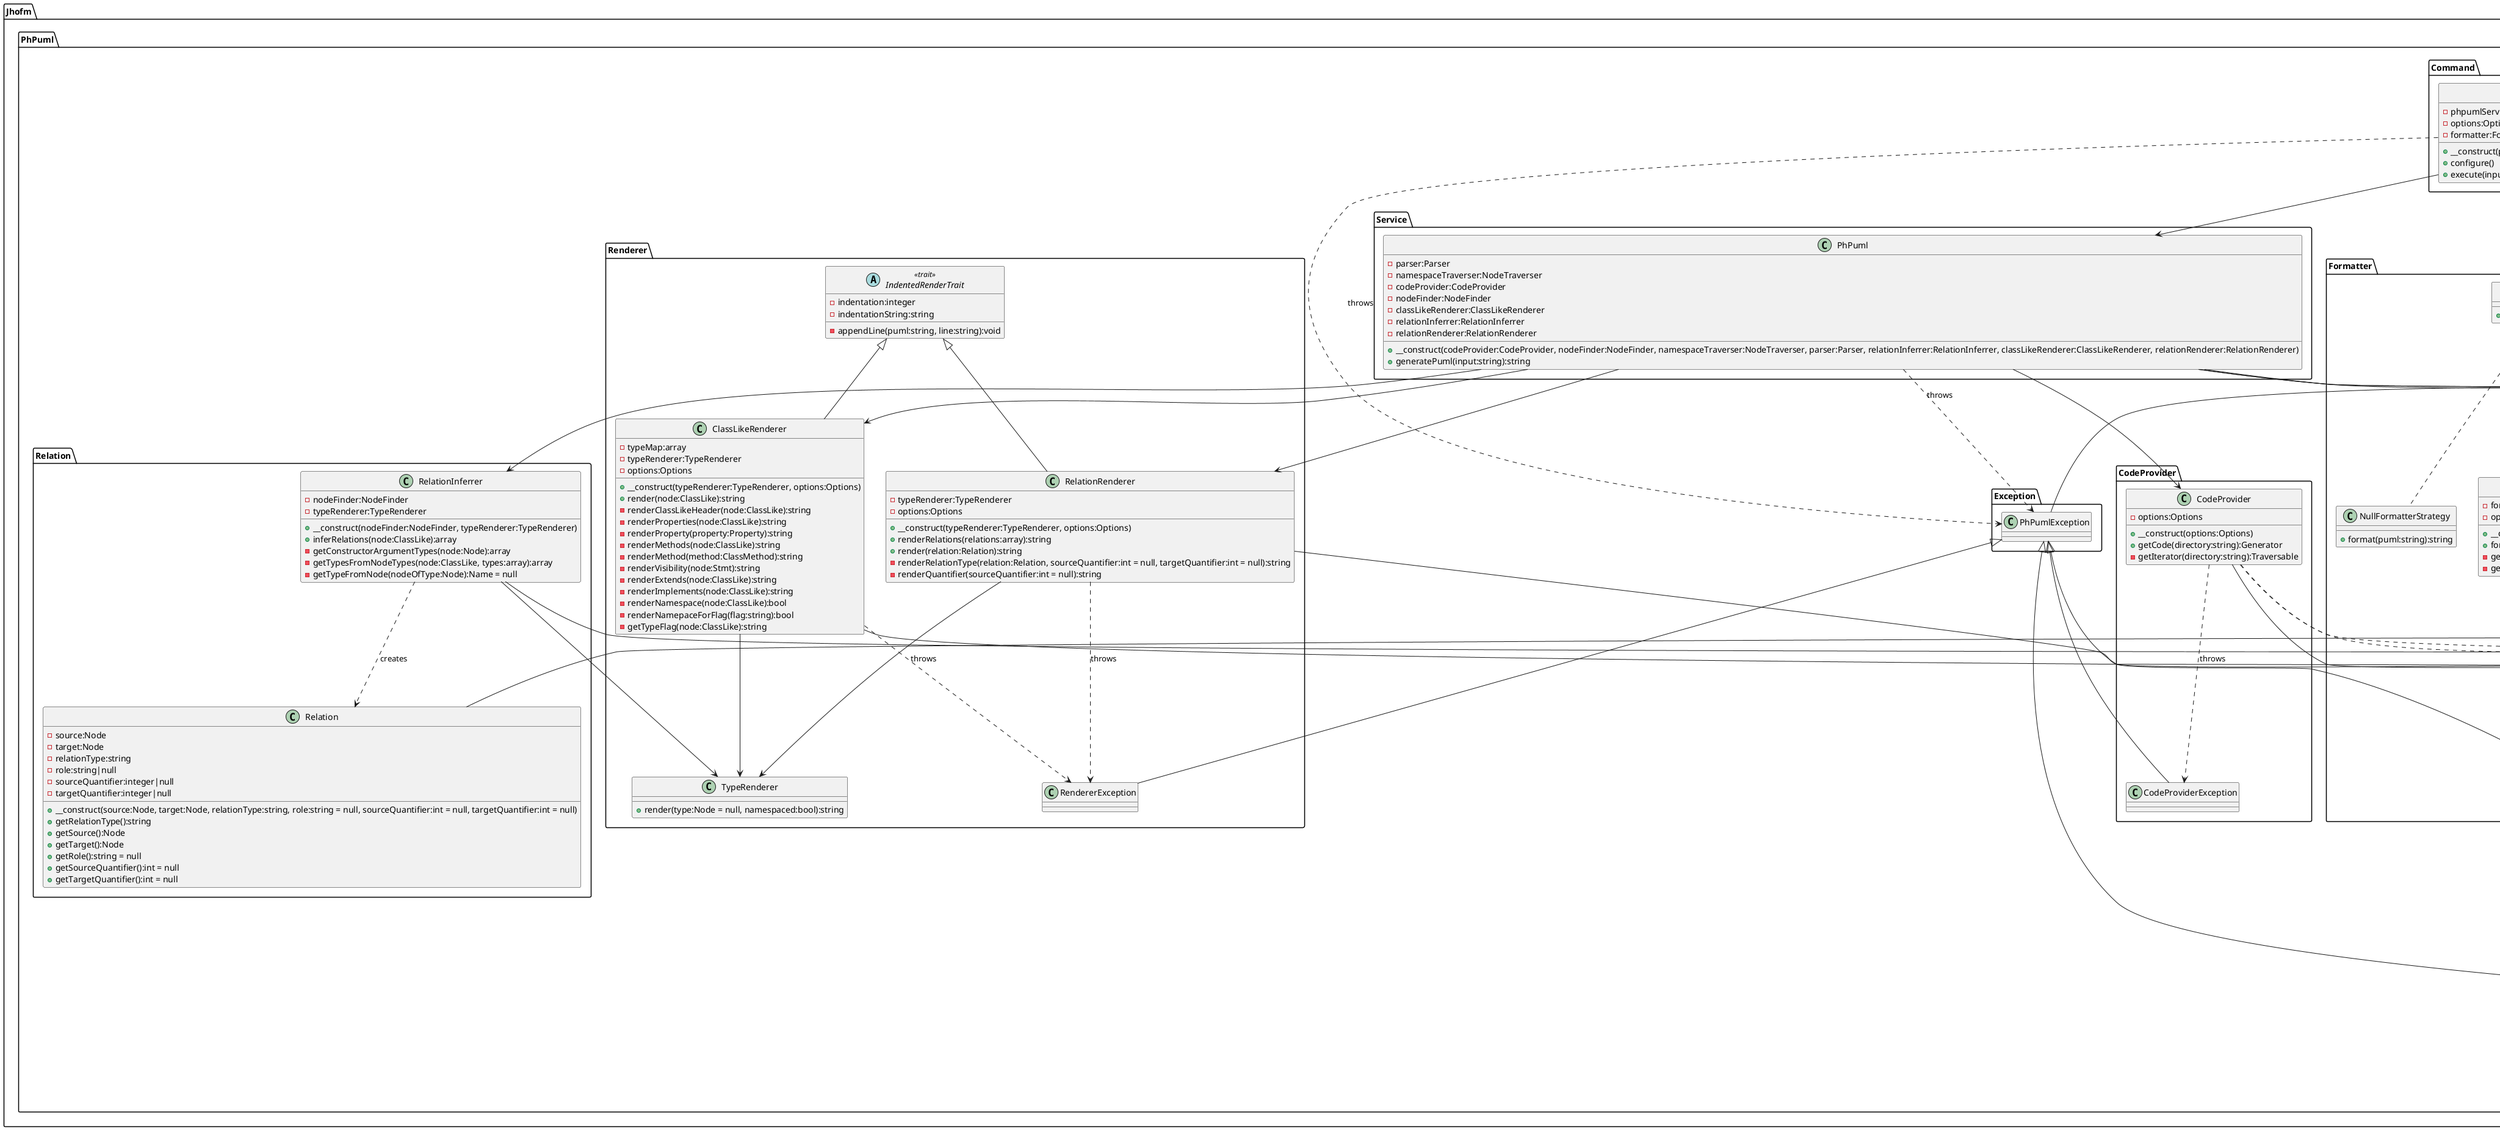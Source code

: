 @startuml
        
set namespaceSeparator \\ 

class Jhofm\\PhPuml\\CodeProvider\\CodeProvider {
  -options:Options
  
  +__construct(options:Options)
  +getCode(directory:string):Generator
  -getIterator(directory:string):Traversable
}

Jhofm\\PhPuml\\CodeProvider\\CodeProvider --> \\Jhofm\\PhPuml\\Options\\Options
Jhofm\\PhPuml\\CodeProvider\\CodeProvider ..> \\Jhofm\\PhPuml\\CodeProvider\\CodeProviderException : throws
Jhofm\\PhPuml\\CodeProvider\\CodeProvider ..> \\League\\Flysystem\\Filesystem : creates
Jhofm\\PhPuml\\CodeProvider\\CodeProvider ..> \\League\\Flysystem\\Local\\LocalFilesystemAdapter : creates

class Jhofm\\PhPuml\\CodeProvider\\CodeProviderException extends \\Jhofm\\PhPuml\\Exception\\PhPumlException {
}

class Jhofm\\PhPuml\\Command\\ClassDiagramCommand extends \\Symfony\\Component\\Console\\Command\\Command {
  -phpumlService:PhPuml
  -options:Options
  -formatter:Formatter
  
  +__construct(phpumlService:PhPuml, options:Options, formatter:Formatter, name:string = null)
  +configure()
  +execute(input:InputInterface, output:OutputInterface)
}

Jhofm\\PhPuml\\Command\\ClassDiagramCommand --> \\Jhofm\\PhPuml\\Service\\PhPuml
Jhofm\\PhPuml\\Command\\ClassDiagramCommand --> \\Jhofm\\PhPuml\\Options\\Options
Jhofm\\PhPuml\\Command\\ClassDiagramCommand --> \\Jhofm\\PhPuml\\Formatter\\Formatter
Jhofm\\PhPuml\\Command\\ClassDiagramCommand ..> \\Jhofm\\PhPuml\\Exception\\PhPumlException : throws

class Jhofm\\PhPuml\\Exception\\PhPumlException extends \\Exception {
}

class Jhofm\\PhPuml\\Formatter\\Formatter implements \\Jhofm\\PhPuml\\Formatter\\FormatterInterface {
  -formatters:array<FormatterInterface>
  -options:Options
  
  +__construct(options:Options, formatters:mixed)
  +format(puml:string = null):string
  -getFormatterByFormat(format:string):FormatterInterface
  -getFormatterByClassname(class:string):FormatterInterface
}

Jhofm\\PhPuml\\Formatter\\Formatter --> \\Jhofm\\PhPuml\\Options\\Options
Jhofm\\PhPuml\\Formatter\\Formatter ..> \\Jhofm\\PhPuml\\Formatter\\FormatterException : throws

class Jhofm\\PhPuml\\Formatter\\FormatterException extends \\Jhofm\\PhPuml\\Exception\\PhPumlException {
}

interface Jhofm\\PhPuml\\Formatter\\FormatterInterface {
  +format(puml:string):string
}

class Jhofm\\PhPuml\\Formatter\\NullFormatterStrategy implements \\Jhofm\\PhPuml\\Formatter\\FormatterInterface {
  +format(puml:string):string
}

class Jhofm\\PhPuml\\Formatter\\PlantUmlFormatterStrategy implements \\Jhofm\\PhPuml\\Formatter\\FormatterInterface {
  -options:Options
  -rootDir:string
  
  +__construct(options:Options)
  +format(puml:string):string
  -getPlantUmlParameterForFormat(format:string):string
  -getPlantUmlJarPath():string
}

Jhofm\\PhPuml\\Formatter\\PlantUmlFormatterStrategy --> \\Jhofm\\PhPuml\\Options\\Options
Jhofm\\PhPuml\\Formatter\\PlantUmlFormatterStrategy ..> \\Jhofm\\PhPuml\\Formatter\\FormatterException : throws
Jhofm\\PhPuml\\Formatter\\PlantUmlFormatterStrategy ..> \\Symfony\\Component\\Process\\Process : creates

class Jhofm\\PhPuml\\NodeVisitor\\NameResolver extends \\PhpParser\\NodeVisitor\\NameResolver {
  +__construct()
  +enterNode(node:Node)
  -addAlias(use:UseUse, type:mixed, prefix:Name)
  -resolveSignature(node:mixed)
  -resolveType(node:mixed)
  -resolveAttributes(node:Property)
}

Jhofm\\PhPuml\\NodeVisitor\\NameResolver ..> \\PhpParser\\Node\\Name : uses
Jhofm\\PhPuml\\NodeVisitor\\NameResolver ..> \\PhpParser\\BuilderHelpers : uses
Jhofm\\PhPuml\\NodeVisitor\\NameResolver ..> \\PhpParser\\Comment\\Doc : creates

class Jhofm\\PhPuml\\Options\\Option <<leaf>> implements \\Jhofm\\PhPuml\\Options\\OptionInterface {
  -config:array
  
  +__construct(config:array)
  +isArray():bool
  +getValue()
  +__toString():string
  +getValidValues():array = null
  +getName():string
  +getShortName():string = null
  +getDescription():string = null
}

class Jhofm\\PhPuml\\Options\\OptionConfiguration <<leaf>> {
}

interface Jhofm\\PhPuml\\Options\\OptionInterface {
  +getName():string
  +getShortName():string = null
  +getDescription():string = null
  +getValidValues():array = null
  +getValue()
  +isArray():bool
  +__toString():string
}

class Jhofm\\PhPuml\\Options\\Options <<leaf>> implements \\JsonSerializable, \\IteratorAggregate {
  -options:array
  
  +__construct(options:array)
  -validateConfig(options:array):void
  +hasFlag(name:string, char:string):bool
  +getIterator()
  +setValues(values:array):self
  +has(name:string):bool
  +__get(name:string)
  +get(name:string)
  +getOption(name:string):OptionInterface
  +__set(name:string, value:mixed):self
  +set(name:string, value:mixed):self
  +jsonSerialize()
  -validate(name:string, value:mixed):void
}

Jhofm\\PhPuml\\Options\\Options ..> \\Jhofm\\PhPuml\\Options\\OptionsException : throws
Jhofm\\PhPuml\\Options\\Options ..> \\Jhofm\\PhPuml\\Options\\Option : creates

class Jhofm\\PhPuml\\Options\\OptionsException extends \\Jhofm\\PhPuml\\Exception\\PhPumlException {
}

class Jhofm\\PhPuml\\Relation\\Relation {
  -source:Node
  -target:Node
  -relationType:string
  -role:string|null
  -sourceQuantifier:integer|null
  -targetQuantifier:integer|null
  
  +__construct(source:Node, target:Node, relationType:string, role:string = null, sourceQuantifier:int = null, targetQuantifier:int = null)
  +getRelationType():string
  +getSource():Node
  +getTarget():Node
  +getRole():string = null
  +getSourceQuantifier():int = null
  +getTargetQuantifier():int = null
}

Jhofm\\PhPuml\\Relation\\Relation --> \\PhpParser\\Node

class Jhofm\\PhPuml\\Relation\\RelationInferrer {
  -nodeFinder:NodeFinder
  -typeRenderer:TypeRenderer
  
  +__construct(nodeFinder:NodeFinder, typeRenderer:TypeRenderer)
  +inferRelations(node:ClassLike):array
  -getConstructorArgumentTypes(node:Node):array
  -getTypesFromNodeTypes(node:ClassLike, types:array):array
  -getTypeFromNode(nodeOfType:Node):Name = null
}

Jhofm\\PhPuml\\Relation\\RelationInferrer --> \\PhpParser\\NodeFinder
Jhofm\\PhPuml\\Relation\\RelationInferrer --> \\Jhofm\\PhPuml\\Renderer\\TypeRenderer
Jhofm\\PhPuml\\Relation\\RelationInferrer ..> \\Jhofm\\PhPuml\\Relation\\Relation : creates

class Jhofm\\PhPuml\\Renderer\\ClassLikeRenderer extends \\Jhofm\\PhPuml\\Renderer\\IndentedRenderTrait {
  -typeMap:array
  -typeRenderer:TypeRenderer
  -options:Options
  
  +__construct(typeRenderer:TypeRenderer, options:Options)
  +render(node:ClassLike):string
  -renderClassLikeHeader(node:ClassLike):string
  -renderProperties(node:ClassLike):string
  -renderProperty(property:Property):string
  -renderMethods(node:ClassLike):string
  -renderMethod(method:ClassMethod):string
  -renderVisibility(node:Stmt):string
  -renderExtends(node:ClassLike):string
  -renderImplements(node:ClassLike):string
  -renderNamespace(node:ClassLike):bool
  -renderNamepaceForFlag(flag:string):bool
  -getTypeFlag(node:ClassLike):string
}

Jhofm\\PhPuml\\Renderer\\ClassLikeRenderer --> \\Jhofm\\PhPuml\\Renderer\\TypeRenderer
Jhofm\\PhPuml\\Renderer\\ClassLikeRenderer --> \\Jhofm\\PhPuml\\Options\\Options
Jhofm\\PhPuml\\Renderer\\ClassLikeRenderer ..> \\Jhofm\\PhPuml\\Renderer\\RendererException : throws

abstract class Jhofm\\PhPuml\\Renderer\\IndentedRenderTrait <<trait>> {
  -indentation:integer
  -indentationString:string
  
  -appendLine(puml:string, line:string):void
}

class Jhofm\\PhPuml\\Renderer\\RelationRenderer extends \\Jhofm\\PhPuml\\Renderer\\IndentedRenderTrait {
  -typeRenderer:TypeRenderer
  -options:Options
  
  +__construct(typeRenderer:TypeRenderer, options:Options)
  +renderRelations(relations:array):string
  +render(relation:Relation):string
  -renderRelationType(relation:Relation, sourceQuantifier:int = null, targetQuantifier:int = null):string
  -renderQuantifier(sourceQuantifier:int = null):string
}

Jhofm\\PhPuml\\Renderer\\RelationRenderer --> \\Jhofm\\PhPuml\\Renderer\\TypeRenderer
Jhofm\\PhPuml\\Renderer\\RelationRenderer --> \\Jhofm\\PhPuml\\Options\\Options
Jhofm\\PhPuml\\Renderer\\RelationRenderer ..> \\Jhofm\\PhPuml\\Renderer\\RendererException : throws

class Jhofm\\PhPuml\\Renderer\\RendererException extends \\Jhofm\\PhPuml\\Exception\\PhPumlException {
}

class Jhofm\\PhPuml\\Renderer\\TypeRenderer {
  +render(type:Node = null, namespaced:bool):string
}

class Jhofm\\PhPuml\\Service\\PhPuml {
  -parser:Parser
  -namespaceTraverser:NodeTraverser
  -codeProvider:CodeProvider
  -nodeFinder:NodeFinder
  -classLikeRenderer:ClassLikeRenderer
  -relationInferrer:RelationInferrer
  -relationRenderer:RelationRenderer
  
  +__construct(codeProvider:CodeProvider, nodeFinder:NodeFinder, namespaceTraverser:NodeTraverser, parser:Parser, relationInferrer:RelationInferrer, classLikeRenderer:ClassLikeRenderer, relationRenderer:RelationRenderer)
  +generatePuml(input:string):string
}

Jhofm\\PhPuml\\Service\\PhPuml --> \\Jhofm\\PhPuml\\CodeProvider\\CodeProvider
Jhofm\\PhPuml\\Service\\PhPuml --> \\PhpParser\\NodeFinder
Jhofm\\PhPuml\\Service\\PhPuml --> \\PhpParser\\NodeTraverser
Jhofm\\PhPuml\\Service\\PhPuml --> \\PhpParser\\Parser
Jhofm\\PhPuml\\Service\\PhPuml --> \\Jhofm\\PhPuml\\Relation\\RelationInferrer
Jhofm\\PhPuml\\Service\\PhPuml --> \\Jhofm\\PhPuml\\Renderer\\ClassLikeRenderer
Jhofm\\PhPuml\\Service\\PhPuml --> \\Jhofm\\PhPuml\\Renderer\\RelationRenderer
Jhofm\\PhPuml\\Service\\PhPuml ..> \\Jhofm\\PhPuml\\Exception\\PhPumlException : throws

@enduml
